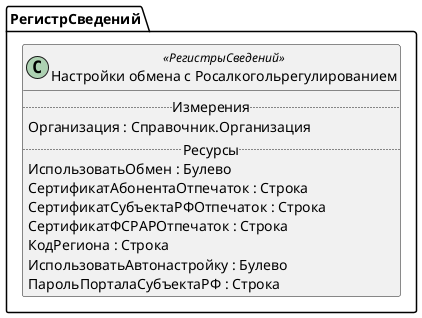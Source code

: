 ﻿@startuml НастройкиОбменаФСРАР
'!include templates.wsd
'..\include templates.wsd
class РегистрСведений.НастройкиОбменаФСРАР as "Настройки обмена с Росалкогольрегулированием" <<РегистрыСведений>>
{
..Измерения..
Организация : Справочник.Организация
..Ресурсы..
ИспользоватьОбмен : Булево
СертификатАбонентаОтпечаток : Строка
СертификатСубъектаРФОтпечаток : Строка
СертификатФСРАРОтпечаток : Строка
КодРегиона : Строка
ИспользоватьАвтонастройку : Булево
ПарольПорталаСубъектаРФ : Строка
}
@enduml
